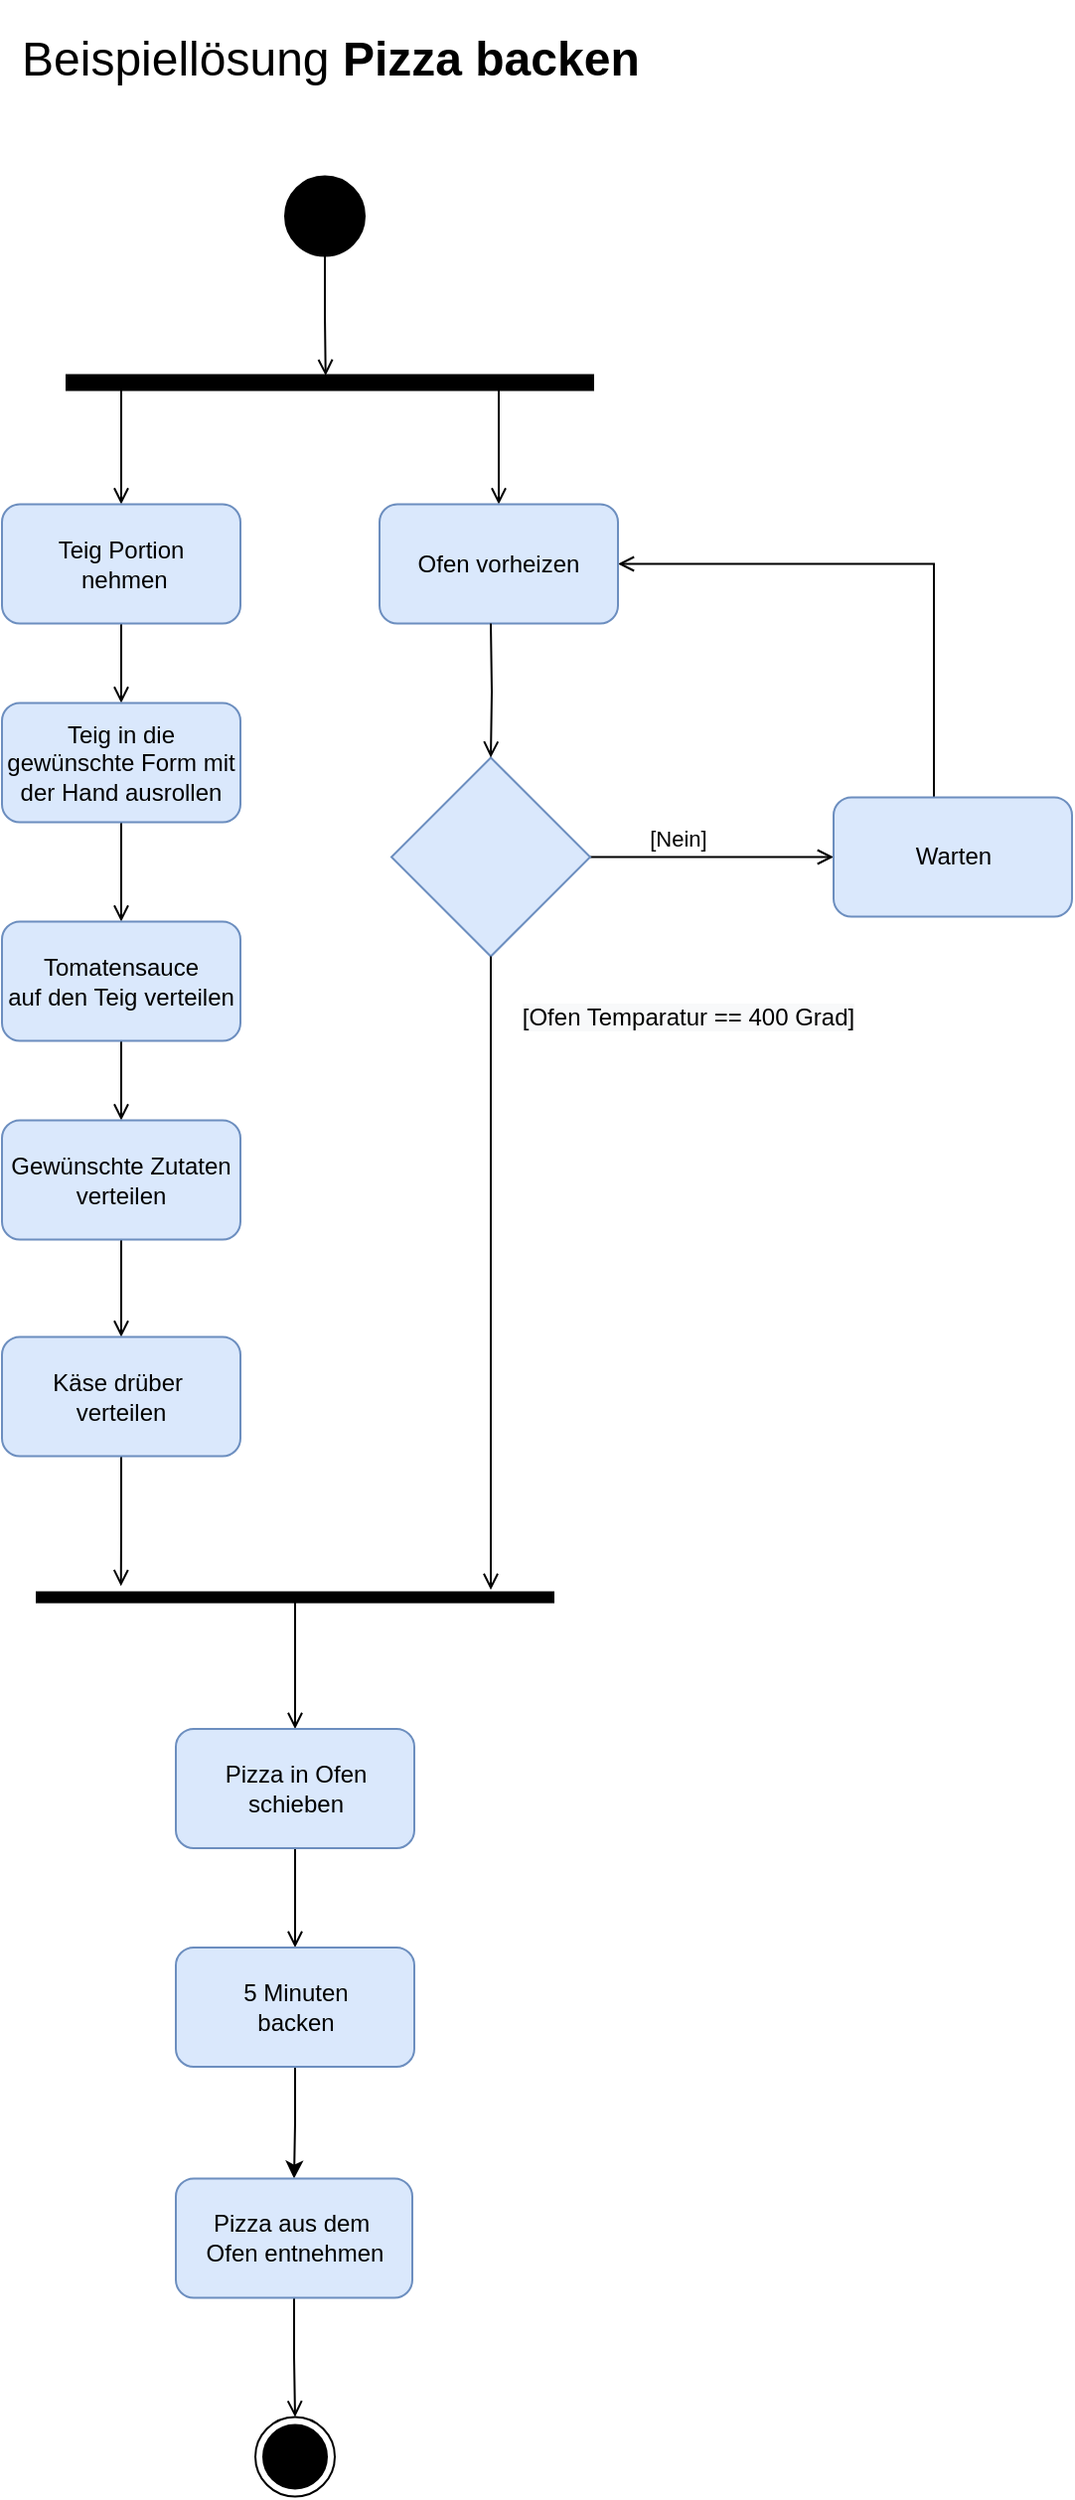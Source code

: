 <mxfile version="20.6.0" type="github">
  <diagram id="elTP-fJpJgYU2NuokBk9" name="Seite-1">
    <mxGraphModel dx="1318" dy="888" grid="1" gridSize="10" guides="1" tooltips="1" connect="1" arrows="1" fold="1" page="1" pageScale="1" pageWidth="827" pageHeight="1169" math="0" shadow="0">
      <root>
        <mxCell id="0" />
        <mxCell id="1" parent="0" />
        <mxCell id="zwGQ5tGkX95y164R6h5Z-47" style="edgeStyle=orthogonalEdgeStyle;rounded=0;orthogonalLoop=1;jettySize=auto;html=1;endArrow=open;endFill=0;" edge="1" parent="1" source="pu3fj6AUjt7i3dsagJFz-7" target="zwGQ5tGkX95y164R6h5Z-4">
          <mxGeometry relative="1" as="geometry">
            <Array as="points">
              <mxPoint x="444" y="213.75" />
              <mxPoint x="444" y="213.75" />
            </Array>
          </mxGeometry>
        </mxCell>
        <mxCell id="zwGQ5tGkX95y164R6h5Z-13" style="edgeStyle=orthogonalEdgeStyle;rounded=0;orthogonalLoop=1;jettySize=auto;html=1;entryX=0;entryY=0.5;entryDx=0;entryDy=0;endArrow=open;endFill=0;" edge="1" parent="1" source="zwGQ5tGkX95y164R6h5Z-9" target="zwGQ5tGkX95y164R6h5Z-11">
          <mxGeometry relative="1" as="geometry" />
        </mxCell>
        <mxCell id="zwGQ5tGkX95y164R6h5Z-15" value="[Nein]" style="edgeLabel;html=1;align=center;verticalAlign=middle;resizable=0;points=[];" vertex="1" connectable="0" parent="zwGQ5tGkX95y164R6h5Z-13">
          <mxGeometry x="-0.279" y="-1" relative="1" as="geometry">
            <mxPoint y="-11" as="offset" />
          </mxGeometry>
        </mxCell>
        <mxCell id="zwGQ5tGkX95y164R6h5Z-48" style="edgeStyle=orthogonalEdgeStyle;rounded=0;orthogonalLoop=1;jettySize=auto;html=1;entryX=0.5;entryY=0;entryDx=0;entryDy=0;endArrow=open;endFill=0;" edge="1" parent="1" source="pu3fj6AUjt7i3dsagJFz-7" target="zwGQ5tGkX95y164R6h5Z-1">
          <mxGeometry relative="1" as="geometry">
            <Array as="points">
              <mxPoint x="254" y="213.75" />
              <mxPoint x="254" y="213.75" />
            </Array>
          </mxGeometry>
        </mxCell>
        <mxCell id="zwGQ5tGkX95y164R6h5Z-9" value="" style="rhombus;whiteSpace=wrap;html=1;fillColor=#dae8fc;strokeColor=#6c8ebf;" vertex="1" parent="1">
          <mxGeometry x="390" y="381.25" width="100" height="100" as="geometry" />
        </mxCell>
        <mxCell id="zwGQ5tGkX95y164R6h5Z-14" style="edgeStyle=orthogonalEdgeStyle;rounded=0;orthogonalLoop=1;jettySize=auto;html=1;endArrow=open;endFill=0;entryX=1;entryY=0.5;entryDx=0;entryDy=0;" edge="1" parent="1" source="zwGQ5tGkX95y164R6h5Z-11" target="zwGQ5tGkX95y164R6h5Z-4">
          <mxGeometry relative="1" as="geometry">
            <mxPoint x="442.5" y="341.25" as="targetPoint" />
            <Array as="points">
              <mxPoint x="663" y="284" />
            </Array>
          </mxGeometry>
        </mxCell>
        <mxCell id="zwGQ5tGkX95y164R6h5Z-11" value="Warten" style="rounded=1;whiteSpace=wrap;html=1;fillColor=#dae8fc;strokeColor=#6c8ebf;" vertex="1" parent="1">
          <mxGeometry x="612.5" y="401.25" width="120" height="60" as="geometry" />
        </mxCell>
        <mxCell id="pu3fj6AUjt7i3dsagJFz-7" value="" style="html=1;points=[];perimeter=orthogonalPerimeter;fillColor=strokeColor;rotation=90;" parent="1" vertex="1">
          <mxGeometry x="355.25" y="60" width="7.5" height="265" as="geometry" />
        </mxCell>
        <mxCell id="pu3fj6AUjt7i3dsagJFz-21" style="edgeStyle=orthogonalEdgeStyle;rounded=0;orthogonalLoop=1;jettySize=auto;html=1;entryX=1;entryY=0.5;entryDx=0;entryDy=0;endArrow=open;endFill=0;" parent="1" target="pu3fj6AUjt7i3dsagJFz-20" edge="1">
          <mxGeometry relative="1" as="geometry">
            <Array as="points">
              <mxPoint x="1270" y="60" />
              <mxPoint x="1270" y="230" />
            </Array>
            <mxPoint x="1246" y="60.059" as="sourcePoint" />
          </mxGeometry>
        </mxCell>
        <mxCell id="zwGQ5tGkX95y164R6h5Z-49" style="edgeStyle=orthogonalEdgeStyle;rounded=0;orthogonalLoop=1;jettySize=auto;html=1;endArrow=open;endFill=0;" edge="1" parent="1" source="zwGQ5tGkX95y164R6h5Z-1" target="zwGQ5tGkX95y164R6h5Z-2">
          <mxGeometry relative="1" as="geometry" />
        </mxCell>
        <mxCell id="zwGQ5tGkX95y164R6h5Z-1" value="Teig Portion&lt;br&gt;&amp;nbsp;nehmen" style="rounded=1;whiteSpace=wrap;html=1;fillColor=#dae8fc;strokeColor=#6c8ebf;" vertex="1" parent="1">
          <mxGeometry x="194" y="253.75" width="120" height="60" as="geometry" />
        </mxCell>
        <mxCell id="zwGQ5tGkX95y164R6h5Z-50" style="edgeStyle=orthogonalEdgeStyle;rounded=0;orthogonalLoop=1;jettySize=auto;html=1;entryX=0.5;entryY=0;entryDx=0;entryDy=0;endArrow=open;endFill=0;" edge="1" parent="1" source="zwGQ5tGkX95y164R6h5Z-2" target="zwGQ5tGkX95y164R6h5Z-3">
          <mxGeometry relative="1" as="geometry" />
        </mxCell>
        <mxCell id="zwGQ5tGkX95y164R6h5Z-2" value="Teig in die gewünschte Form mit der Hand ausrollen" style="rounded=1;whiteSpace=wrap;html=1;fillColor=#dae8fc;strokeColor=#6c8ebf;" vertex="1" parent="1">
          <mxGeometry x="194" y="353.75" width="120" height="60" as="geometry" />
        </mxCell>
        <mxCell id="zwGQ5tGkX95y164R6h5Z-51" style="edgeStyle=orthogonalEdgeStyle;rounded=0;orthogonalLoop=1;jettySize=auto;html=1;endArrow=open;endFill=0;" edge="1" parent="1" source="zwGQ5tGkX95y164R6h5Z-3" target="zwGQ5tGkX95y164R6h5Z-5">
          <mxGeometry relative="1" as="geometry" />
        </mxCell>
        <mxCell id="zwGQ5tGkX95y164R6h5Z-3" value="Tomatensauce&lt;br&gt;auf den Teig verteilen" style="rounded=1;whiteSpace=wrap;html=1;fillColor=#dae8fc;strokeColor=#6c8ebf;" vertex="1" parent="1">
          <mxGeometry x="194" y="463.75" width="120" height="60" as="geometry" />
        </mxCell>
        <mxCell id="zwGQ5tGkX95y164R6h5Z-4" value="Ofen vorheizen" style="rounded=1;whiteSpace=wrap;html=1;fillColor=#dae8fc;strokeColor=#6c8ebf;" vertex="1" parent="1">
          <mxGeometry x="384" y="253.75" width="120" height="60" as="geometry" />
        </mxCell>
        <mxCell id="zwGQ5tGkX95y164R6h5Z-52" style="edgeStyle=orthogonalEdgeStyle;rounded=0;orthogonalLoop=1;jettySize=auto;html=1;entryX=0.5;entryY=0;entryDx=0;entryDy=0;endArrow=open;endFill=0;" edge="1" parent="1" source="zwGQ5tGkX95y164R6h5Z-5" target="zwGQ5tGkX95y164R6h5Z-6">
          <mxGeometry relative="1" as="geometry" />
        </mxCell>
        <mxCell id="zwGQ5tGkX95y164R6h5Z-5" value="Gewünschte Zutaten verteilen" style="rounded=1;whiteSpace=wrap;html=1;fillColor=#dae8fc;strokeColor=#6c8ebf;" vertex="1" parent="1">
          <mxGeometry x="194" y="563.75" width="120" height="60" as="geometry" />
        </mxCell>
        <mxCell id="zwGQ5tGkX95y164R6h5Z-19" style="edgeStyle=orthogonalEdgeStyle;rounded=0;orthogonalLoop=1;jettySize=auto;html=1;entryX=-0.633;entryY=0.837;entryDx=0;entryDy=0;entryPerimeter=0;endArrow=open;endFill=0;" edge="1" parent="1" source="zwGQ5tGkX95y164R6h5Z-6" target="zwGQ5tGkX95y164R6h5Z-7">
          <mxGeometry relative="1" as="geometry" />
        </mxCell>
        <mxCell id="zwGQ5tGkX95y164R6h5Z-6" value="Käse drüber&amp;nbsp;&lt;br&gt;verteilen" style="rounded=1;whiteSpace=wrap;html=1;fillColor=#dae8fc;strokeColor=#6c8ebf;" vertex="1" parent="1">
          <mxGeometry x="194" y="672.75" width="120" height="60" as="geometry" />
        </mxCell>
        <mxCell id="zwGQ5tGkX95y164R6h5Z-12" style="edgeStyle=orthogonalEdgeStyle;rounded=0;orthogonalLoop=1;jettySize=auto;html=1;endArrow=open;endFill=0;" edge="1" parent="1" target="zwGQ5tGkX95y164R6h5Z-9">
          <mxGeometry relative="1" as="geometry">
            <mxPoint x="440" y="313.75" as="sourcePoint" />
          </mxGeometry>
        </mxCell>
        <mxCell id="zwGQ5tGkX95y164R6h5Z-22" value="&lt;span style=&quot;font-size: 12px; background-color: rgb(248, 249, 250);&quot;&gt;[Ofen Temparatur ==&amp;nbsp;&lt;/span&gt;&lt;span style=&quot;font-size: 12px; background-color: rgb(248, 249, 250);&quot;&gt;400 Grad&lt;/span&gt;&lt;span style=&quot;font-size: 12px; background-color: rgb(248, 249, 250);&quot;&gt;]&lt;/span&gt;" style="edgeLabel;html=1;align=center;verticalAlign=middle;resizable=0;points=[];" vertex="1" connectable="0" parent="zwGQ5tGkX95y164R6h5Z-12">
          <mxGeometry x="0.014" y="2" relative="1" as="geometry">
            <mxPoint x="98" y="162" as="offset" />
          </mxGeometry>
        </mxCell>
        <mxCell id="zwGQ5tGkX95y164R6h5Z-63" style="edgeStyle=orthogonalEdgeStyle;rounded=0;orthogonalLoop=1;jettySize=auto;html=1;entryX=0.5;entryY=0;entryDx=0;entryDy=0;endArrow=open;endFill=0;" edge="1" parent="1" source="zwGQ5tGkX95y164R6h5Z-7" target="zwGQ5tGkX95y164R6h5Z-20">
          <mxGeometry relative="1" as="geometry" />
        </mxCell>
        <mxCell id="zwGQ5tGkX95y164R6h5Z-7" value="" style="html=1;points=[];perimeter=orthogonalPerimeter;fillColor=strokeColor;rotation=90;" vertex="1" parent="1">
          <mxGeometry x="339" y="673.75" width="5" height="260" as="geometry" />
        </mxCell>
        <mxCell id="zwGQ5tGkX95y164R6h5Z-23" style="edgeStyle=orthogonalEdgeStyle;rounded=0;orthogonalLoop=1;jettySize=auto;html=1;endArrow=open;endFill=0;" edge="1" parent="1" source="zwGQ5tGkX95y164R6h5Z-9">
          <mxGeometry relative="1" as="geometry">
            <mxPoint x="440" y="800" as="targetPoint" />
          </mxGeometry>
        </mxCell>
        <mxCell id="zwGQ5tGkX95y164R6h5Z-35" style="edgeStyle=orthogonalEdgeStyle;rounded=0;orthogonalLoop=1;jettySize=auto;html=1;entryX=0.5;entryY=0;entryDx=0;entryDy=0;endArrow=open;endFill=0;" edge="1" parent="1" source="zwGQ5tGkX95y164R6h5Z-20" target="zwGQ5tGkX95y164R6h5Z-25">
          <mxGeometry relative="1" as="geometry" />
        </mxCell>
        <mxCell id="zwGQ5tGkX95y164R6h5Z-20" value="Pizza in Ofen schieben" style="rounded=1;whiteSpace=wrap;html=1;fillColor=#dae8fc;strokeColor=#6c8ebf;" vertex="1" parent="1">
          <mxGeometry x="281.5" y="870" width="120" height="60" as="geometry" />
        </mxCell>
        <mxCell id="zwGQ5tGkX95y164R6h5Z-62" style="edgeStyle=orthogonalEdgeStyle;rounded=0;orthogonalLoop=1;jettySize=auto;html=1;entryX=0.5;entryY=0;entryDx=0;entryDy=0;" edge="1" parent="1" source="zwGQ5tGkX95y164R6h5Z-25" target="zwGQ5tGkX95y164R6h5Z-61">
          <mxGeometry relative="1" as="geometry" />
        </mxCell>
        <mxCell id="zwGQ5tGkX95y164R6h5Z-25" value="5 Minuten&lt;br&gt;backen" style="rounded=1;whiteSpace=wrap;html=1;fillColor=#dae8fc;strokeColor=#6c8ebf;" vertex="1" parent="1">
          <mxGeometry x="281.5" y="980" width="120" height="60" as="geometry" />
        </mxCell>
        <mxCell id="zwGQ5tGkX95y164R6h5Z-42" style="edgeStyle=orthogonalEdgeStyle;rounded=0;orthogonalLoop=1;jettySize=auto;html=1;endArrow=open;endFill=0;exitX=0.5;exitY=1;exitDx=0;exitDy=0;" edge="1" parent="1" source="zwGQ5tGkX95y164R6h5Z-61" target="zwGQ5tGkX95y164R6h5Z-41">
          <mxGeometry relative="1" as="geometry">
            <mxPoint x="341.056" y="1196.25" as="sourcePoint" />
          </mxGeometry>
        </mxCell>
        <mxCell id="zwGQ5tGkX95y164R6h5Z-41" value="" style="ellipse;html=1;shape=endState;fillColor=strokeColor;" vertex="1" parent="1">
          <mxGeometry x="321.5" y="1216.25" width="40" height="40" as="geometry" />
        </mxCell>
        <mxCell id="zwGQ5tGkX95y164R6h5Z-45" style="edgeStyle=orthogonalEdgeStyle;rounded=0;orthogonalLoop=1;jettySize=auto;html=1;entryX=0.041;entryY=0.508;entryDx=0;entryDy=0;entryPerimeter=0;endArrow=open;endFill=0;" edge="1" parent="1" source="zwGQ5tGkX95y164R6h5Z-43" target="pu3fj6AUjt7i3dsagJFz-7">
          <mxGeometry relative="1" as="geometry" />
        </mxCell>
        <mxCell id="zwGQ5tGkX95y164R6h5Z-43" value="" style="ellipse;fillColor=strokeColor;" vertex="1" parent="1">
          <mxGeometry x="336.5" y="88.75" width="40" height="40" as="geometry" />
        </mxCell>
        <mxCell id="zwGQ5tGkX95y164R6h5Z-56" value="&lt;h1&gt;&lt;span style=&quot;font-weight: normal;&quot;&gt;Beispiellösung&lt;/span&gt;&amp;nbsp;Pizza backen&lt;/h1&gt;" style="text;html=1;strokeColor=none;fillColor=none;spacing=5;spacingTop=-20;whiteSpace=wrap;overflow=hidden;rounded=0;" vertex="1" parent="1">
          <mxGeometry x="199" y="10" width="320" height="40" as="geometry" />
        </mxCell>
        <mxCell id="zwGQ5tGkX95y164R6h5Z-61" value="Pizza aus dem&amp;nbsp;&lt;br&gt;Ofen entnehmen" style="rounded=1;whiteSpace=wrap;html=1;fillColor=#dae8fc;strokeColor=#6c8ebf;" vertex="1" parent="1">
          <mxGeometry x="281.5" y="1096.25" width="119" height="60" as="geometry" />
        </mxCell>
      </root>
    </mxGraphModel>
  </diagram>
</mxfile>
